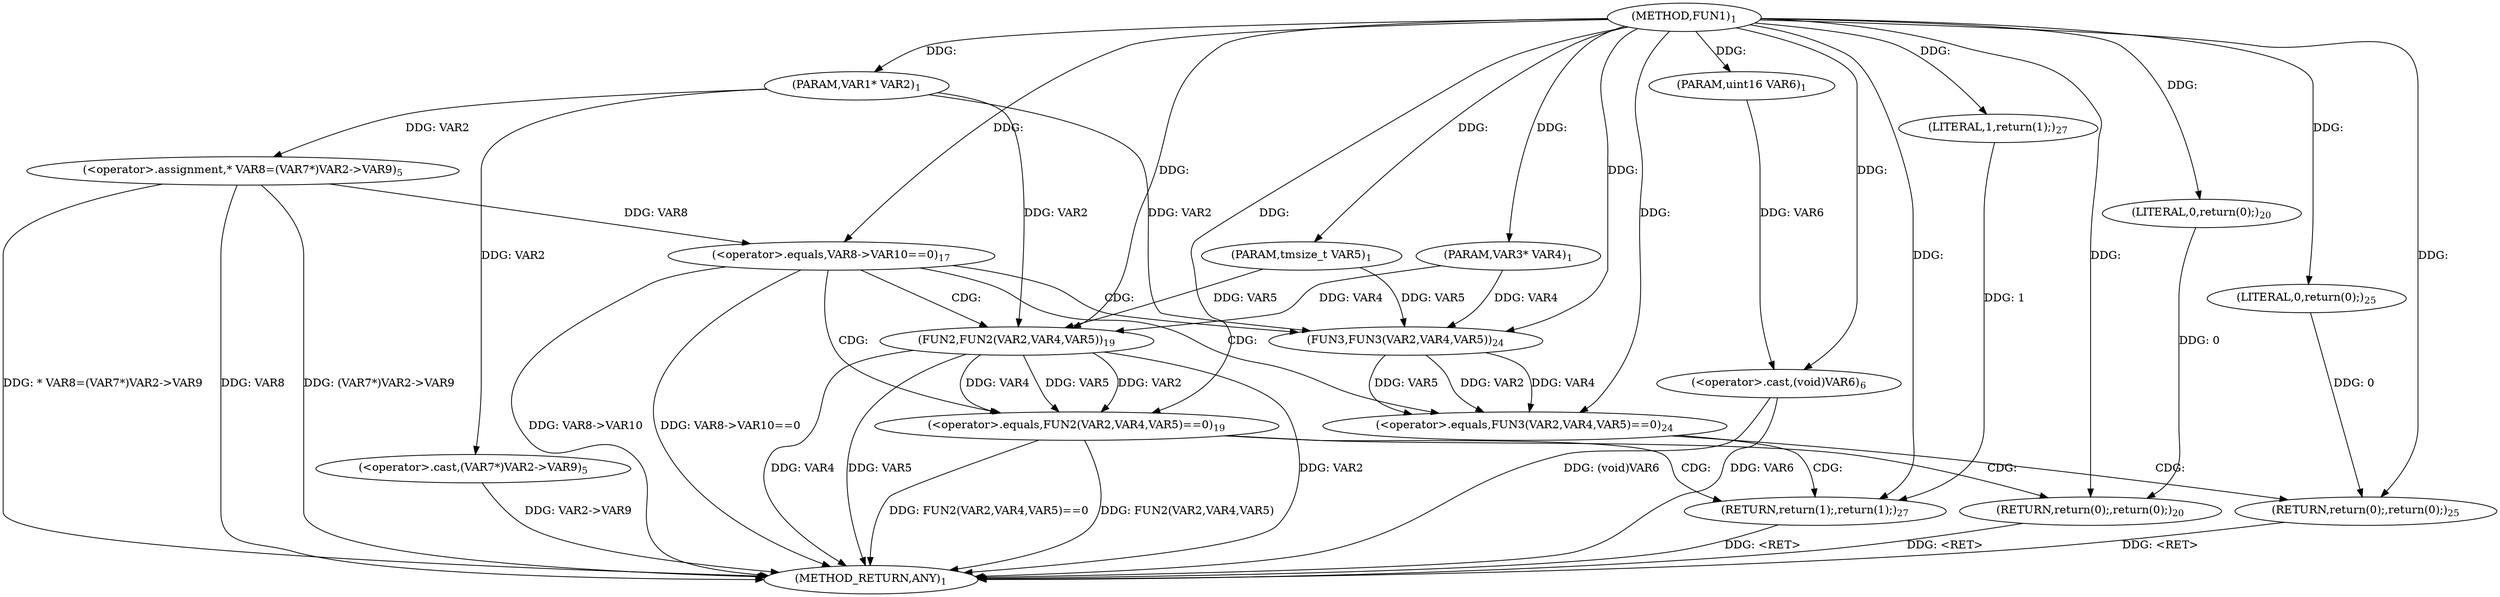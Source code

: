 digraph "FUN1" {  
"8" [label = <(METHOD,FUN1)<SUB>1</SUB>> ]
"56" [label = <(METHOD_RETURN,ANY)<SUB>1</SUB>> ]
"9" [label = <(PARAM,VAR1* VAR2)<SUB>1</SUB>> ]
"10" [label = <(PARAM,VAR3* VAR4)<SUB>1</SUB>> ]
"11" [label = <(PARAM,tmsize_t VAR5)<SUB>1</SUB>> ]
"12" [label = <(PARAM,uint16 VAR6)<SUB>1</SUB>> ]
"15" [label = <(&lt;operator&gt;.assignment,* VAR8=(VAR7*)VAR2-&gt;VAR9)<SUB>5</SUB>> ]
"22" [label = <(&lt;operator&gt;.cast,(void)VAR6)<SUB>6</SUB>> ]
"54" [label = <(RETURN,return(1);,return(1);)<SUB>27</SUB>> ]
"26" [label = <(&lt;operator&gt;.equals,VAR8-&gt;VAR10==0)<SUB>17</SUB>> ]
"55" [label = <(LITERAL,1,return(1);)<SUB>27</SUB>> ]
"17" [label = <(&lt;operator&gt;.cast,(VAR7*)VAR2-&gt;VAR9)<SUB>5</SUB>> ]
"33" [label = <(&lt;operator&gt;.equals,FUN2(VAR2,VAR4,VAR5)==0)<SUB>19</SUB>> ]
"40" [label = <(RETURN,return(0);,return(0);)<SUB>20</SUB>> ]
"45" [label = <(&lt;operator&gt;.equals,FUN3(VAR2,VAR4,VAR5)==0)<SUB>24</SUB>> ]
"34" [label = <(FUN2,FUN2(VAR2,VAR4,VAR5))<SUB>19</SUB>> ]
"41" [label = <(LITERAL,0,return(0);)<SUB>20</SUB>> ]
"52" [label = <(RETURN,return(0);,return(0);)<SUB>25</SUB>> ]
"46" [label = <(FUN3,FUN3(VAR2,VAR4,VAR5))<SUB>24</SUB>> ]
"53" [label = <(LITERAL,0,return(0);)<SUB>25</SUB>> ]
  "54" -> "56"  [ label = "DDG: &lt;RET&gt;"] 
  "40" -> "56"  [ label = "DDG: &lt;RET&gt;"] 
  "52" -> "56"  [ label = "DDG: &lt;RET&gt;"] 
  "15" -> "56"  [ label = "DDG: VAR8"] 
  "17" -> "56"  [ label = "DDG: VAR2-&gt;VAR9"] 
  "15" -> "56"  [ label = "DDG: (VAR7*)VAR2-&gt;VAR9"] 
  "15" -> "56"  [ label = "DDG: * VAR8=(VAR7*)VAR2-&gt;VAR9"] 
  "22" -> "56"  [ label = "DDG: VAR6"] 
  "22" -> "56"  [ label = "DDG: (void)VAR6"] 
  "26" -> "56"  [ label = "DDG: VAR8-&gt;VAR10"] 
  "26" -> "56"  [ label = "DDG: VAR8-&gt;VAR10==0"] 
  "34" -> "56"  [ label = "DDG: VAR2"] 
  "34" -> "56"  [ label = "DDG: VAR4"] 
  "34" -> "56"  [ label = "DDG: VAR5"] 
  "33" -> "56"  [ label = "DDG: FUN2(VAR2,VAR4,VAR5)"] 
  "33" -> "56"  [ label = "DDG: FUN2(VAR2,VAR4,VAR5)==0"] 
  "8" -> "9"  [ label = "DDG: "] 
  "8" -> "10"  [ label = "DDG: "] 
  "8" -> "11"  [ label = "DDG: "] 
  "8" -> "12"  [ label = "DDG: "] 
  "9" -> "15"  [ label = "DDG: VAR2"] 
  "12" -> "22"  [ label = "DDG: VAR6"] 
  "8" -> "22"  [ label = "DDG: "] 
  "55" -> "54"  [ label = "DDG: 1"] 
  "8" -> "54"  [ label = "DDG: "] 
  "8" -> "55"  [ label = "DDG: "] 
  "9" -> "17"  [ label = "DDG: VAR2"] 
  "15" -> "26"  [ label = "DDG: VAR8"] 
  "8" -> "26"  [ label = "DDG: "] 
  "34" -> "33"  [ label = "DDG: VAR2"] 
  "34" -> "33"  [ label = "DDG: VAR4"] 
  "34" -> "33"  [ label = "DDG: VAR5"] 
  "8" -> "33"  [ label = "DDG: "] 
  "41" -> "40"  [ label = "DDG: 0"] 
  "8" -> "40"  [ label = "DDG: "] 
  "9" -> "34"  [ label = "DDG: VAR2"] 
  "8" -> "34"  [ label = "DDG: "] 
  "10" -> "34"  [ label = "DDG: VAR4"] 
  "11" -> "34"  [ label = "DDG: VAR5"] 
  "8" -> "41"  [ label = "DDG: "] 
  "46" -> "45"  [ label = "DDG: VAR2"] 
  "46" -> "45"  [ label = "DDG: VAR4"] 
  "46" -> "45"  [ label = "DDG: VAR5"] 
  "8" -> "45"  [ label = "DDG: "] 
  "53" -> "52"  [ label = "DDG: 0"] 
  "8" -> "52"  [ label = "DDG: "] 
  "9" -> "46"  [ label = "DDG: VAR2"] 
  "8" -> "46"  [ label = "DDG: "] 
  "10" -> "46"  [ label = "DDG: VAR4"] 
  "11" -> "46"  [ label = "DDG: VAR5"] 
  "8" -> "53"  [ label = "DDG: "] 
  "26" -> "34"  [ label = "CDG: "] 
  "26" -> "33"  [ label = "CDG: "] 
  "26" -> "46"  [ label = "CDG: "] 
  "26" -> "45"  [ label = "CDG: "] 
  "33" -> "40"  [ label = "CDG: "] 
  "33" -> "54"  [ label = "CDG: "] 
  "45" -> "52"  [ label = "CDG: "] 
  "45" -> "54"  [ label = "CDG: "] 
}
